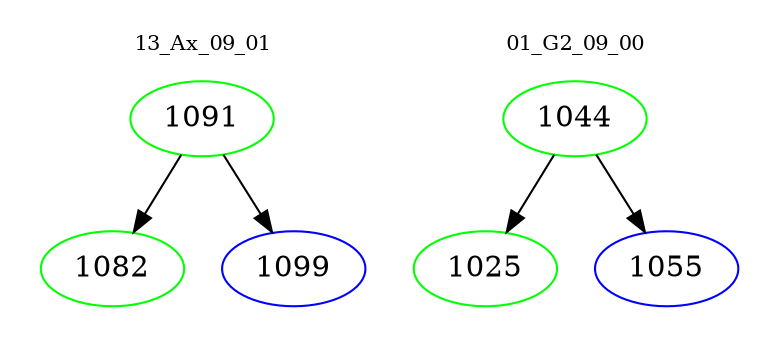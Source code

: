 digraph{
subgraph cluster_0 {
color = white
label = "13_Ax_09_01";
fontsize=10;
T0_1091 [label="1091", color="green"]
T0_1091 -> T0_1082 [color="black"]
T0_1082 [label="1082", color="green"]
T0_1091 -> T0_1099 [color="black"]
T0_1099 [label="1099", color="blue"]
}
subgraph cluster_1 {
color = white
label = "01_G2_09_00";
fontsize=10;
T1_1044 [label="1044", color="green"]
T1_1044 -> T1_1025 [color="black"]
T1_1025 [label="1025", color="green"]
T1_1044 -> T1_1055 [color="black"]
T1_1055 [label="1055", color="blue"]
}
}
